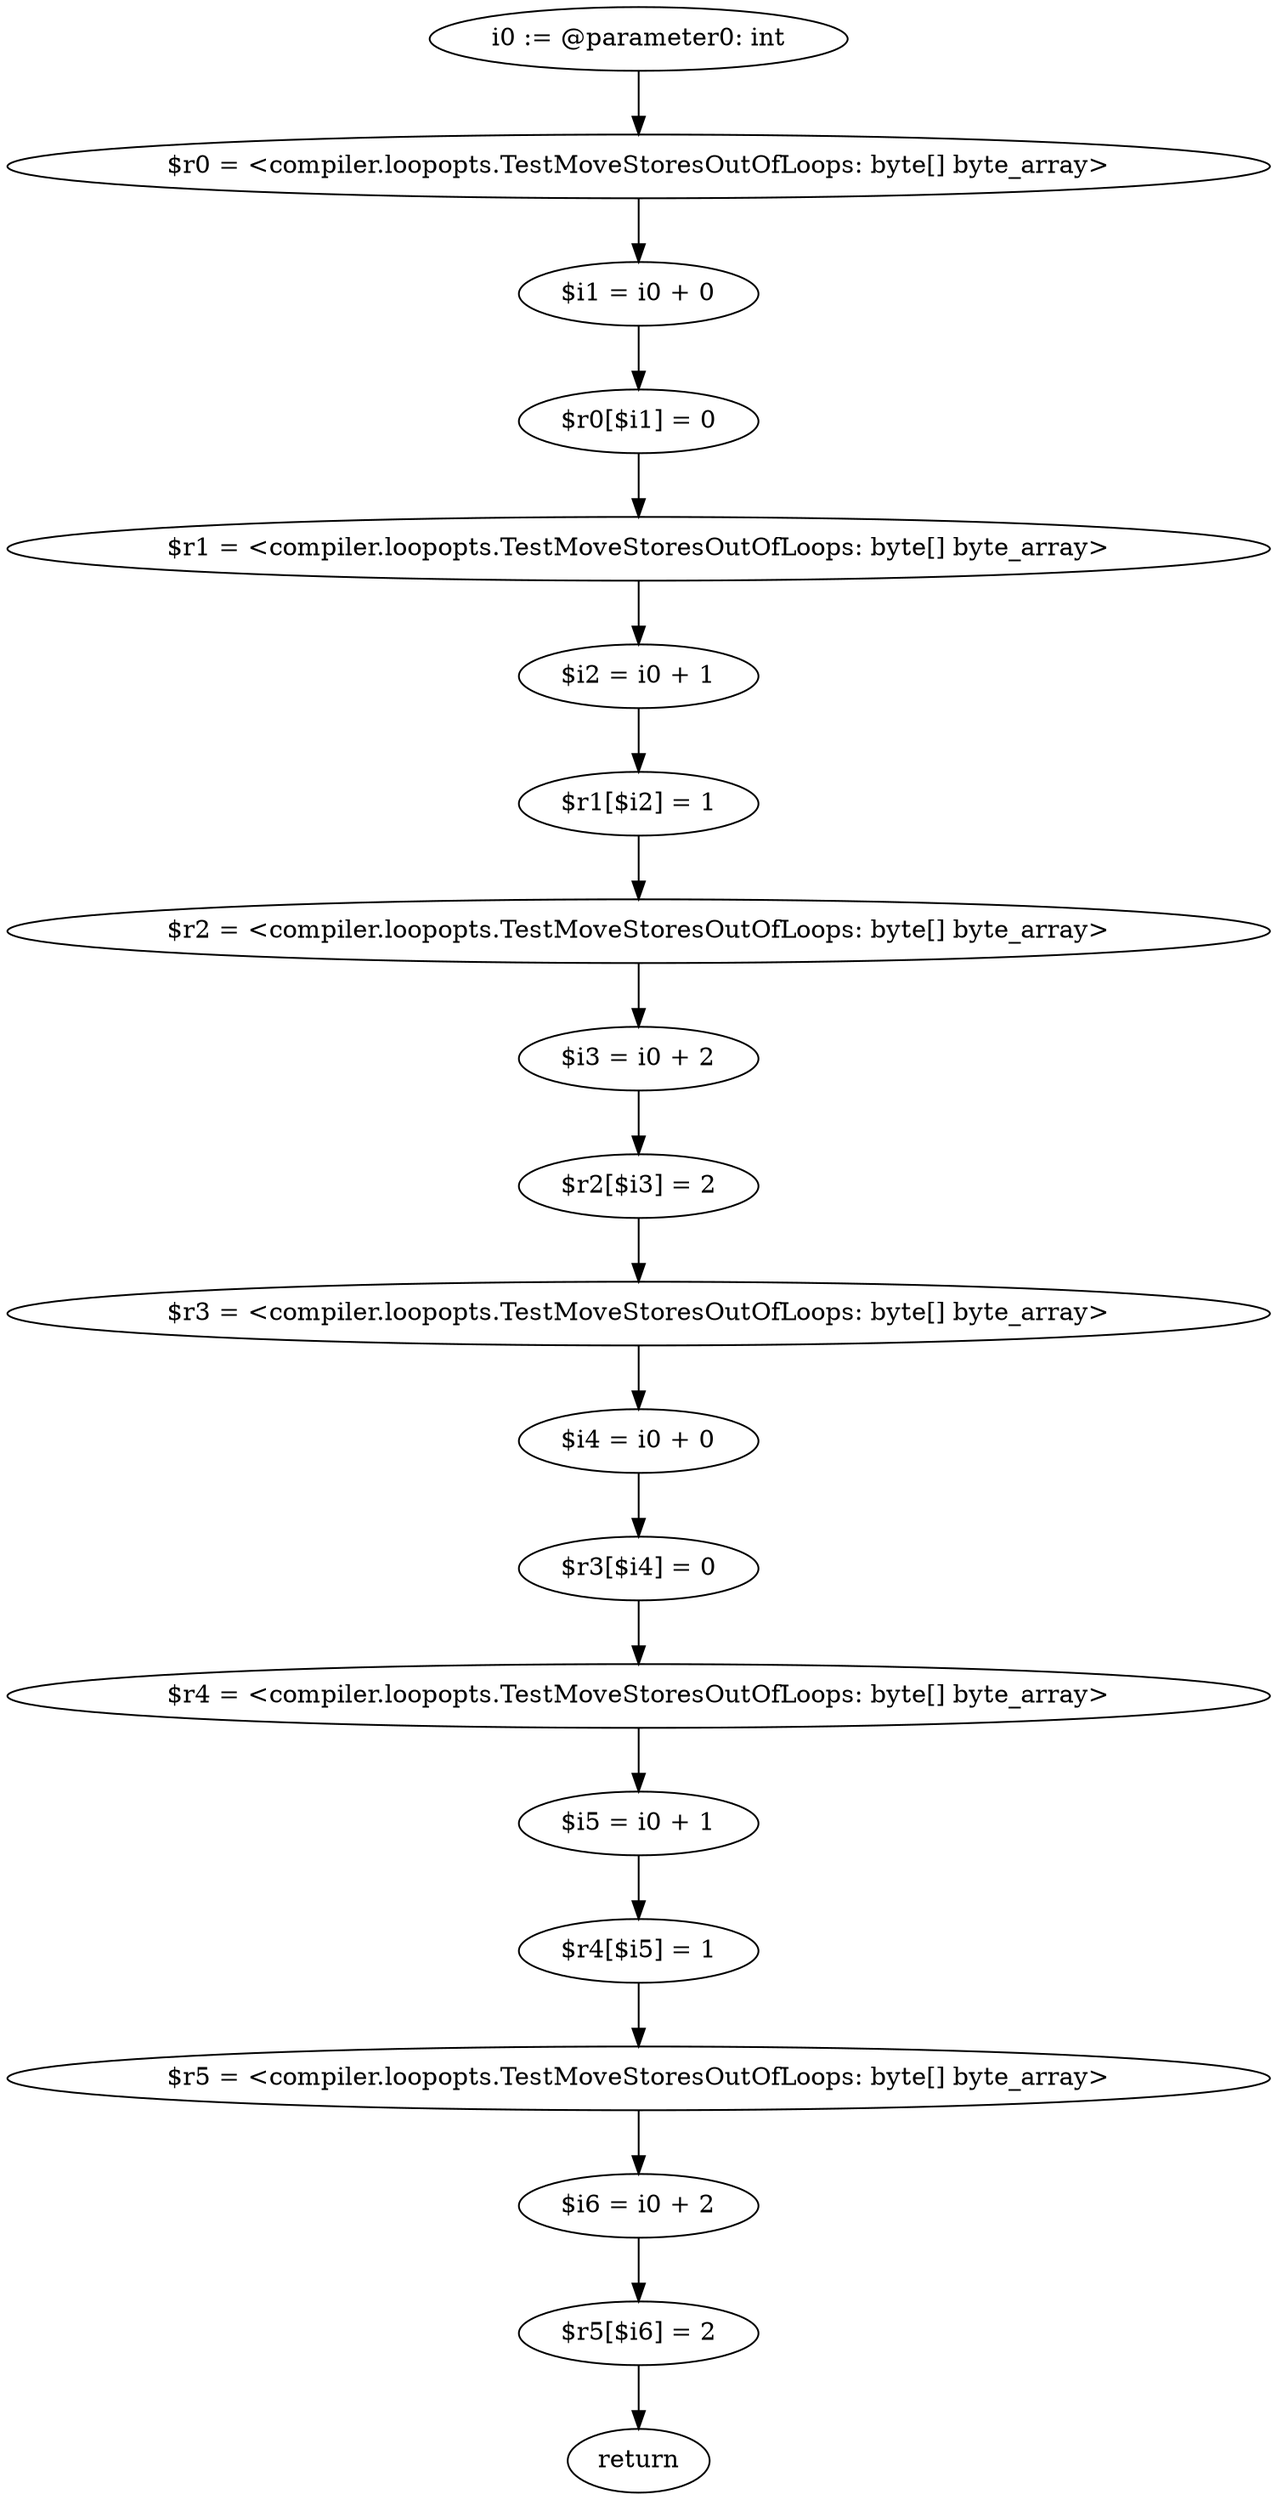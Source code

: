 digraph "unitGraph" {
    "i0 := @parameter0: int"
    "$r0 = <compiler.loopopts.TestMoveStoresOutOfLoops: byte[] byte_array>"
    "$i1 = i0 + 0"
    "$r0[$i1] = 0"
    "$r1 = <compiler.loopopts.TestMoveStoresOutOfLoops: byte[] byte_array>"
    "$i2 = i0 + 1"
    "$r1[$i2] = 1"
    "$r2 = <compiler.loopopts.TestMoveStoresOutOfLoops: byte[] byte_array>"
    "$i3 = i0 + 2"
    "$r2[$i3] = 2"
    "$r3 = <compiler.loopopts.TestMoveStoresOutOfLoops: byte[] byte_array>"
    "$i4 = i0 + 0"
    "$r3[$i4] = 0"
    "$r4 = <compiler.loopopts.TestMoveStoresOutOfLoops: byte[] byte_array>"
    "$i5 = i0 + 1"
    "$r4[$i5] = 1"
    "$r5 = <compiler.loopopts.TestMoveStoresOutOfLoops: byte[] byte_array>"
    "$i6 = i0 + 2"
    "$r5[$i6] = 2"
    "return"
    "i0 := @parameter0: int"->"$r0 = <compiler.loopopts.TestMoveStoresOutOfLoops: byte[] byte_array>";
    "$r0 = <compiler.loopopts.TestMoveStoresOutOfLoops: byte[] byte_array>"->"$i1 = i0 + 0";
    "$i1 = i0 + 0"->"$r0[$i1] = 0";
    "$r0[$i1] = 0"->"$r1 = <compiler.loopopts.TestMoveStoresOutOfLoops: byte[] byte_array>";
    "$r1 = <compiler.loopopts.TestMoveStoresOutOfLoops: byte[] byte_array>"->"$i2 = i0 + 1";
    "$i2 = i0 + 1"->"$r1[$i2] = 1";
    "$r1[$i2] = 1"->"$r2 = <compiler.loopopts.TestMoveStoresOutOfLoops: byte[] byte_array>";
    "$r2 = <compiler.loopopts.TestMoveStoresOutOfLoops: byte[] byte_array>"->"$i3 = i0 + 2";
    "$i3 = i0 + 2"->"$r2[$i3] = 2";
    "$r2[$i3] = 2"->"$r3 = <compiler.loopopts.TestMoveStoresOutOfLoops: byte[] byte_array>";
    "$r3 = <compiler.loopopts.TestMoveStoresOutOfLoops: byte[] byte_array>"->"$i4 = i0 + 0";
    "$i4 = i0 + 0"->"$r3[$i4] = 0";
    "$r3[$i4] = 0"->"$r4 = <compiler.loopopts.TestMoveStoresOutOfLoops: byte[] byte_array>";
    "$r4 = <compiler.loopopts.TestMoveStoresOutOfLoops: byte[] byte_array>"->"$i5 = i0 + 1";
    "$i5 = i0 + 1"->"$r4[$i5] = 1";
    "$r4[$i5] = 1"->"$r5 = <compiler.loopopts.TestMoveStoresOutOfLoops: byte[] byte_array>";
    "$r5 = <compiler.loopopts.TestMoveStoresOutOfLoops: byte[] byte_array>"->"$i6 = i0 + 2";
    "$i6 = i0 + 2"->"$r5[$i6] = 2";
    "$r5[$i6] = 2"->"return";
}
